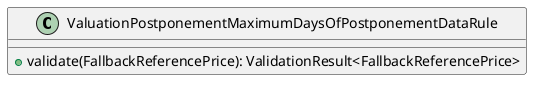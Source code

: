 @startuml

    class ValuationPostponementMaximumDaysOfPostponementDataRule [[ValuationPostponementMaximumDaysOfPostponementDataRule.html]] {
        +validate(FallbackReferencePrice): ValidationResult<FallbackReferencePrice>
    }

@enduml
